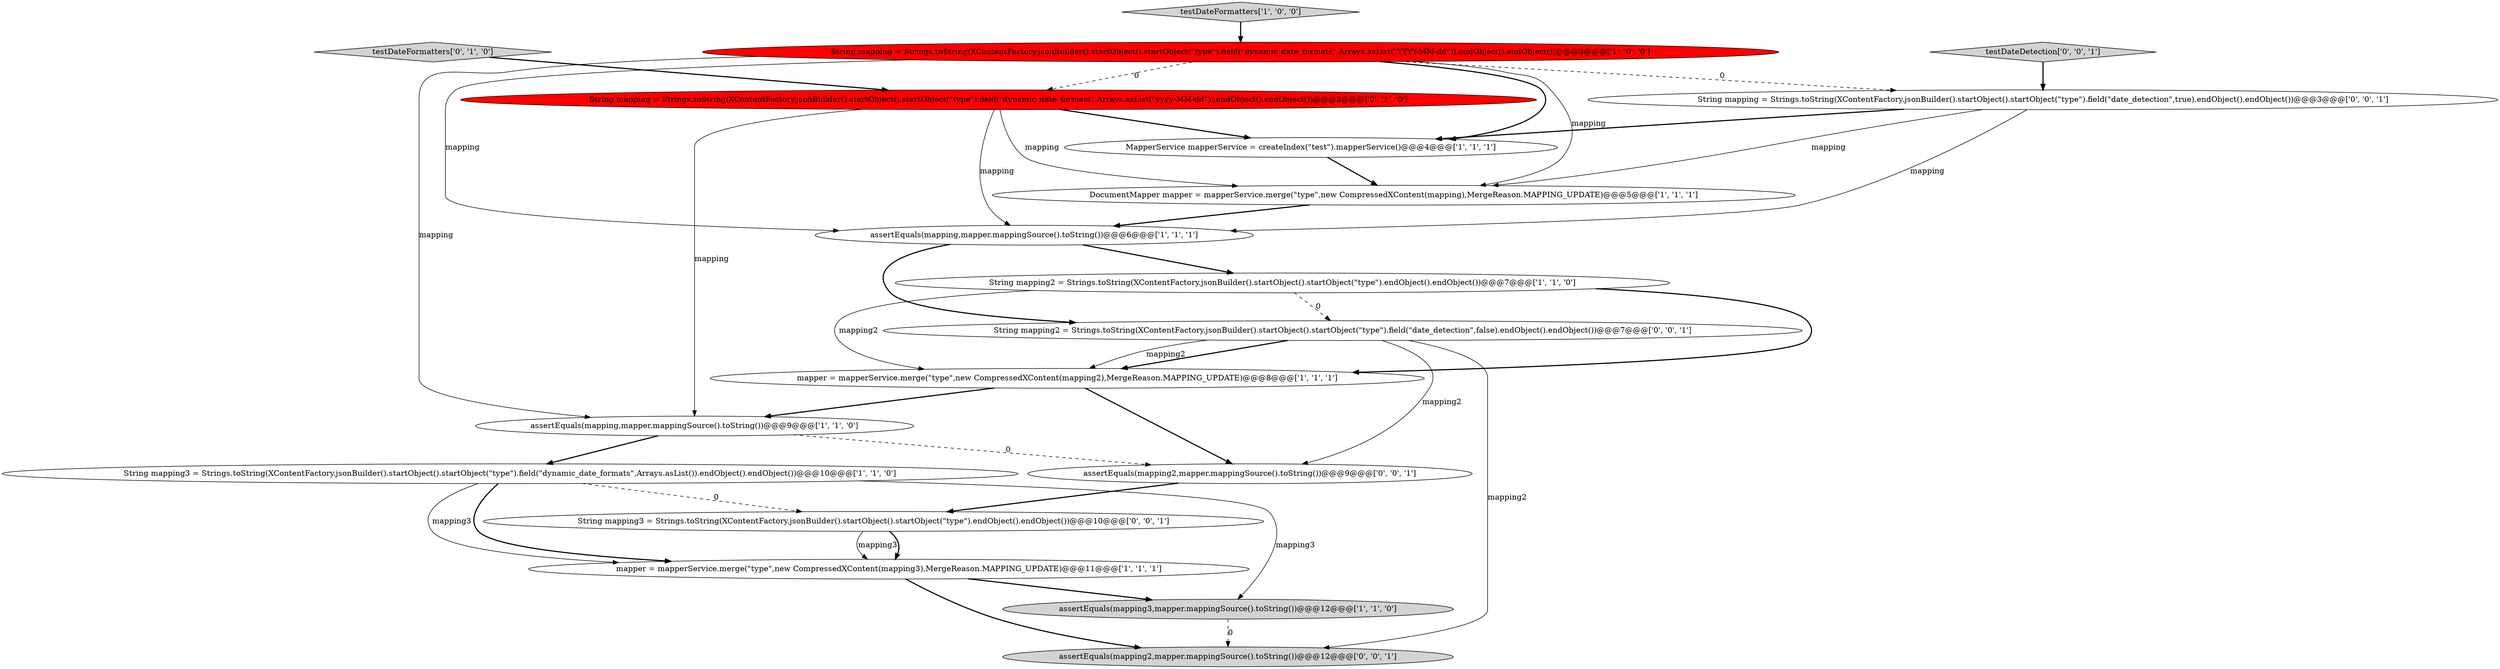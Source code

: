 digraph {
10 [style = filled, label = "mapper = mapperService.merge(\"type\",new CompressedXContent(mapping2),MergeReason.MAPPING_UPDATE)@@@8@@@['1', '1', '1']", fillcolor = white, shape = ellipse image = "AAA0AAABBB1BBB"];
16 [style = filled, label = "assertEquals(mapping2,mapper.mappingSource().toString())@@@12@@@['0', '0', '1']", fillcolor = lightgray, shape = ellipse image = "AAA0AAABBB3BBB"];
1 [style = filled, label = "testDateFormatters['1', '0', '0']", fillcolor = lightgray, shape = diamond image = "AAA0AAABBB1BBB"];
8 [style = filled, label = "assertEquals(mapping,mapper.mappingSource().toString())@@@9@@@['1', '1', '0']", fillcolor = white, shape = ellipse image = "AAA0AAABBB1BBB"];
17 [style = filled, label = "testDateDetection['0', '0', '1']", fillcolor = lightgray, shape = diamond image = "AAA0AAABBB3BBB"];
5 [style = filled, label = "mapper = mapperService.merge(\"type\",new CompressedXContent(mapping3),MergeReason.MAPPING_UPDATE)@@@11@@@['1', '1', '1']", fillcolor = white, shape = ellipse image = "AAA0AAABBB1BBB"];
3 [style = filled, label = "String mapping2 = Strings.toString(XContentFactory.jsonBuilder().startObject().startObject(\"type\").endObject().endObject())@@@7@@@['1', '1', '0']", fillcolor = white, shape = ellipse image = "AAA0AAABBB1BBB"];
12 [style = filled, label = "String mapping = Strings.toString(XContentFactory.jsonBuilder().startObject().startObject(\"type\").field(\"dynamic_date_formats\",Arrays.asList(\"yyyy-MM-dd\")).endObject().endObject())@@@3@@@['0', '1', '0']", fillcolor = red, shape = ellipse image = "AAA1AAABBB2BBB"];
13 [style = filled, label = "String mapping2 = Strings.toString(XContentFactory.jsonBuilder().startObject().startObject(\"type\").field(\"date_detection\",false).endObject().endObject())@@@7@@@['0', '0', '1']", fillcolor = white, shape = ellipse image = "AAA0AAABBB3BBB"];
6 [style = filled, label = "String mapping = Strings.toString(XContentFactory.jsonBuilder().startObject().startObject(\"type\").field(\"dynamic_date_formats\",Arrays.asList(\"YYYY-MM-dd\")).endObject().endObject())@@@3@@@['1', '0', '0']", fillcolor = red, shape = ellipse image = "AAA1AAABBB1BBB"];
11 [style = filled, label = "testDateFormatters['0', '1', '0']", fillcolor = lightgray, shape = diamond image = "AAA0AAABBB2BBB"];
0 [style = filled, label = "assertEquals(mapping3,mapper.mappingSource().toString())@@@12@@@['1', '1', '0']", fillcolor = lightgray, shape = ellipse image = "AAA0AAABBB1BBB"];
15 [style = filled, label = "String mapping = Strings.toString(XContentFactory.jsonBuilder().startObject().startObject(\"type\").field(\"date_detection\",true).endObject().endObject())@@@3@@@['0', '0', '1']", fillcolor = white, shape = ellipse image = "AAA0AAABBB3BBB"];
18 [style = filled, label = "assertEquals(mapping2,mapper.mappingSource().toString())@@@9@@@['0', '0', '1']", fillcolor = white, shape = ellipse image = "AAA0AAABBB3BBB"];
7 [style = filled, label = "DocumentMapper mapper = mapperService.merge(\"type\",new CompressedXContent(mapping),MergeReason.MAPPING_UPDATE)@@@5@@@['1', '1', '1']", fillcolor = white, shape = ellipse image = "AAA0AAABBB1BBB"];
2 [style = filled, label = "assertEquals(mapping,mapper.mappingSource().toString())@@@6@@@['1', '1', '1']", fillcolor = white, shape = ellipse image = "AAA0AAABBB1BBB"];
4 [style = filled, label = "MapperService mapperService = createIndex(\"test\").mapperService()@@@4@@@['1', '1', '1']", fillcolor = white, shape = ellipse image = "AAA0AAABBB1BBB"];
14 [style = filled, label = "String mapping3 = Strings.toString(XContentFactory.jsonBuilder().startObject().startObject(\"type\").endObject().endObject())@@@10@@@['0', '0', '1']", fillcolor = white, shape = ellipse image = "AAA0AAABBB3BBB"];
9 [style = filled, label = "String mapping3 = Strings.toString(XContentFactory.jsonBuilder().startObject().startObject(\"type\").field(\"dynamic_date_formats\",Arrays.asList()).endObject().endObject())@@@10@@@['1', '1', '0']", fillcolor = white, shape = ellipse image = "AAA0AAABBB1BBB"];
13->10 [style = bold, label=""];
10->18 [style = bold, label=""];
6->7 [style = solid, label="mapping"];
13->16 [style = solid, label="mapping2"];
6->8 [style = solid, label="mapping"];
13->10 [style = solid, label="mapping2"];
2->3 [style = bold, label=""];
12->7 [style = solid, label="mapping"];
0->16 [style = dashed, label="0"];
11->12 [style = bold, label=""];
3->13 [style = dashed, label="0"];
9->0 [style = solid, label="mapping3"];
4->7 [style = bold, label=""];
13->18 [style = solid, label="mapping2"];
15->7 [style = solid, label="mapping"];
2->13 [style = bold, label=""];
12->8 [style = solid, label="mapping"];
6->12 [style = dashed, label="0"];
5->16 [style = bold, label=""];
3->10 [style = bold, label=""];
6->4 [style = bold, label=""];
1->6 [style = bold, label=""];
9->14 [style = dashed, label="0"];
10->8 [style = bold, label=""];
5->0 [style = bold, label=""];
12->4 [style = bold, label=""];
6->15 [style = dashed, label="0"];
7->2 [style = bold, label=""];
14->5 [style = solid, label="mapping3"];
15->4 [style = bold, label=""];
17->15 [style = bold, label=""];
8->9 [style = bold, label=""];
15->2 [style = solid, label="mapping"];
9->5 [style = bold, label=""];
8->18 [style = dashed, label="0"];
12->2 [style = solid, label="mapping"];
3->10 [style = solid, label="mapping2"];
6->2 [style = solid, label="mapping"];
9->5 [style = solid, label="mapping3"];
18->14 [style = bold, label=""];
14->5 [style = bold, label=""];
}
